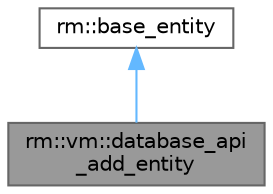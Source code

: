 digraph "rm::vm::database_api_add_entity"
{
 // LATEX_PDF_SIZE
  bgcolor="transparent";
  edge [fontname=Helvetica,fontsize=10,labelfontname=Helvetica,labelfontsize=10];
  node [fontname=Helvetica,fontsize=10,shape=box,height=0.2,width=0.4];
  Node1 [id="Node000001",label="rm::vm::database_api\l_add_entity",height=0.2,width=0.4,color="gray40", fillcolor="grey60", style="filled", fontcolor="black",tooltip=" "];
  Node2 -> Node1 [id="edge1_Node000001_Node000002",dir="back",color="steelblue1",style="solid",tooltip=" "];
  Node2 [id="Node000002",label="rm::base_entity",height=0.2,width=0.4,color="gray40", fillcolor="white", style="filled",URL="$structrm_1_1base__entity.html",tooltip=" "];
}
